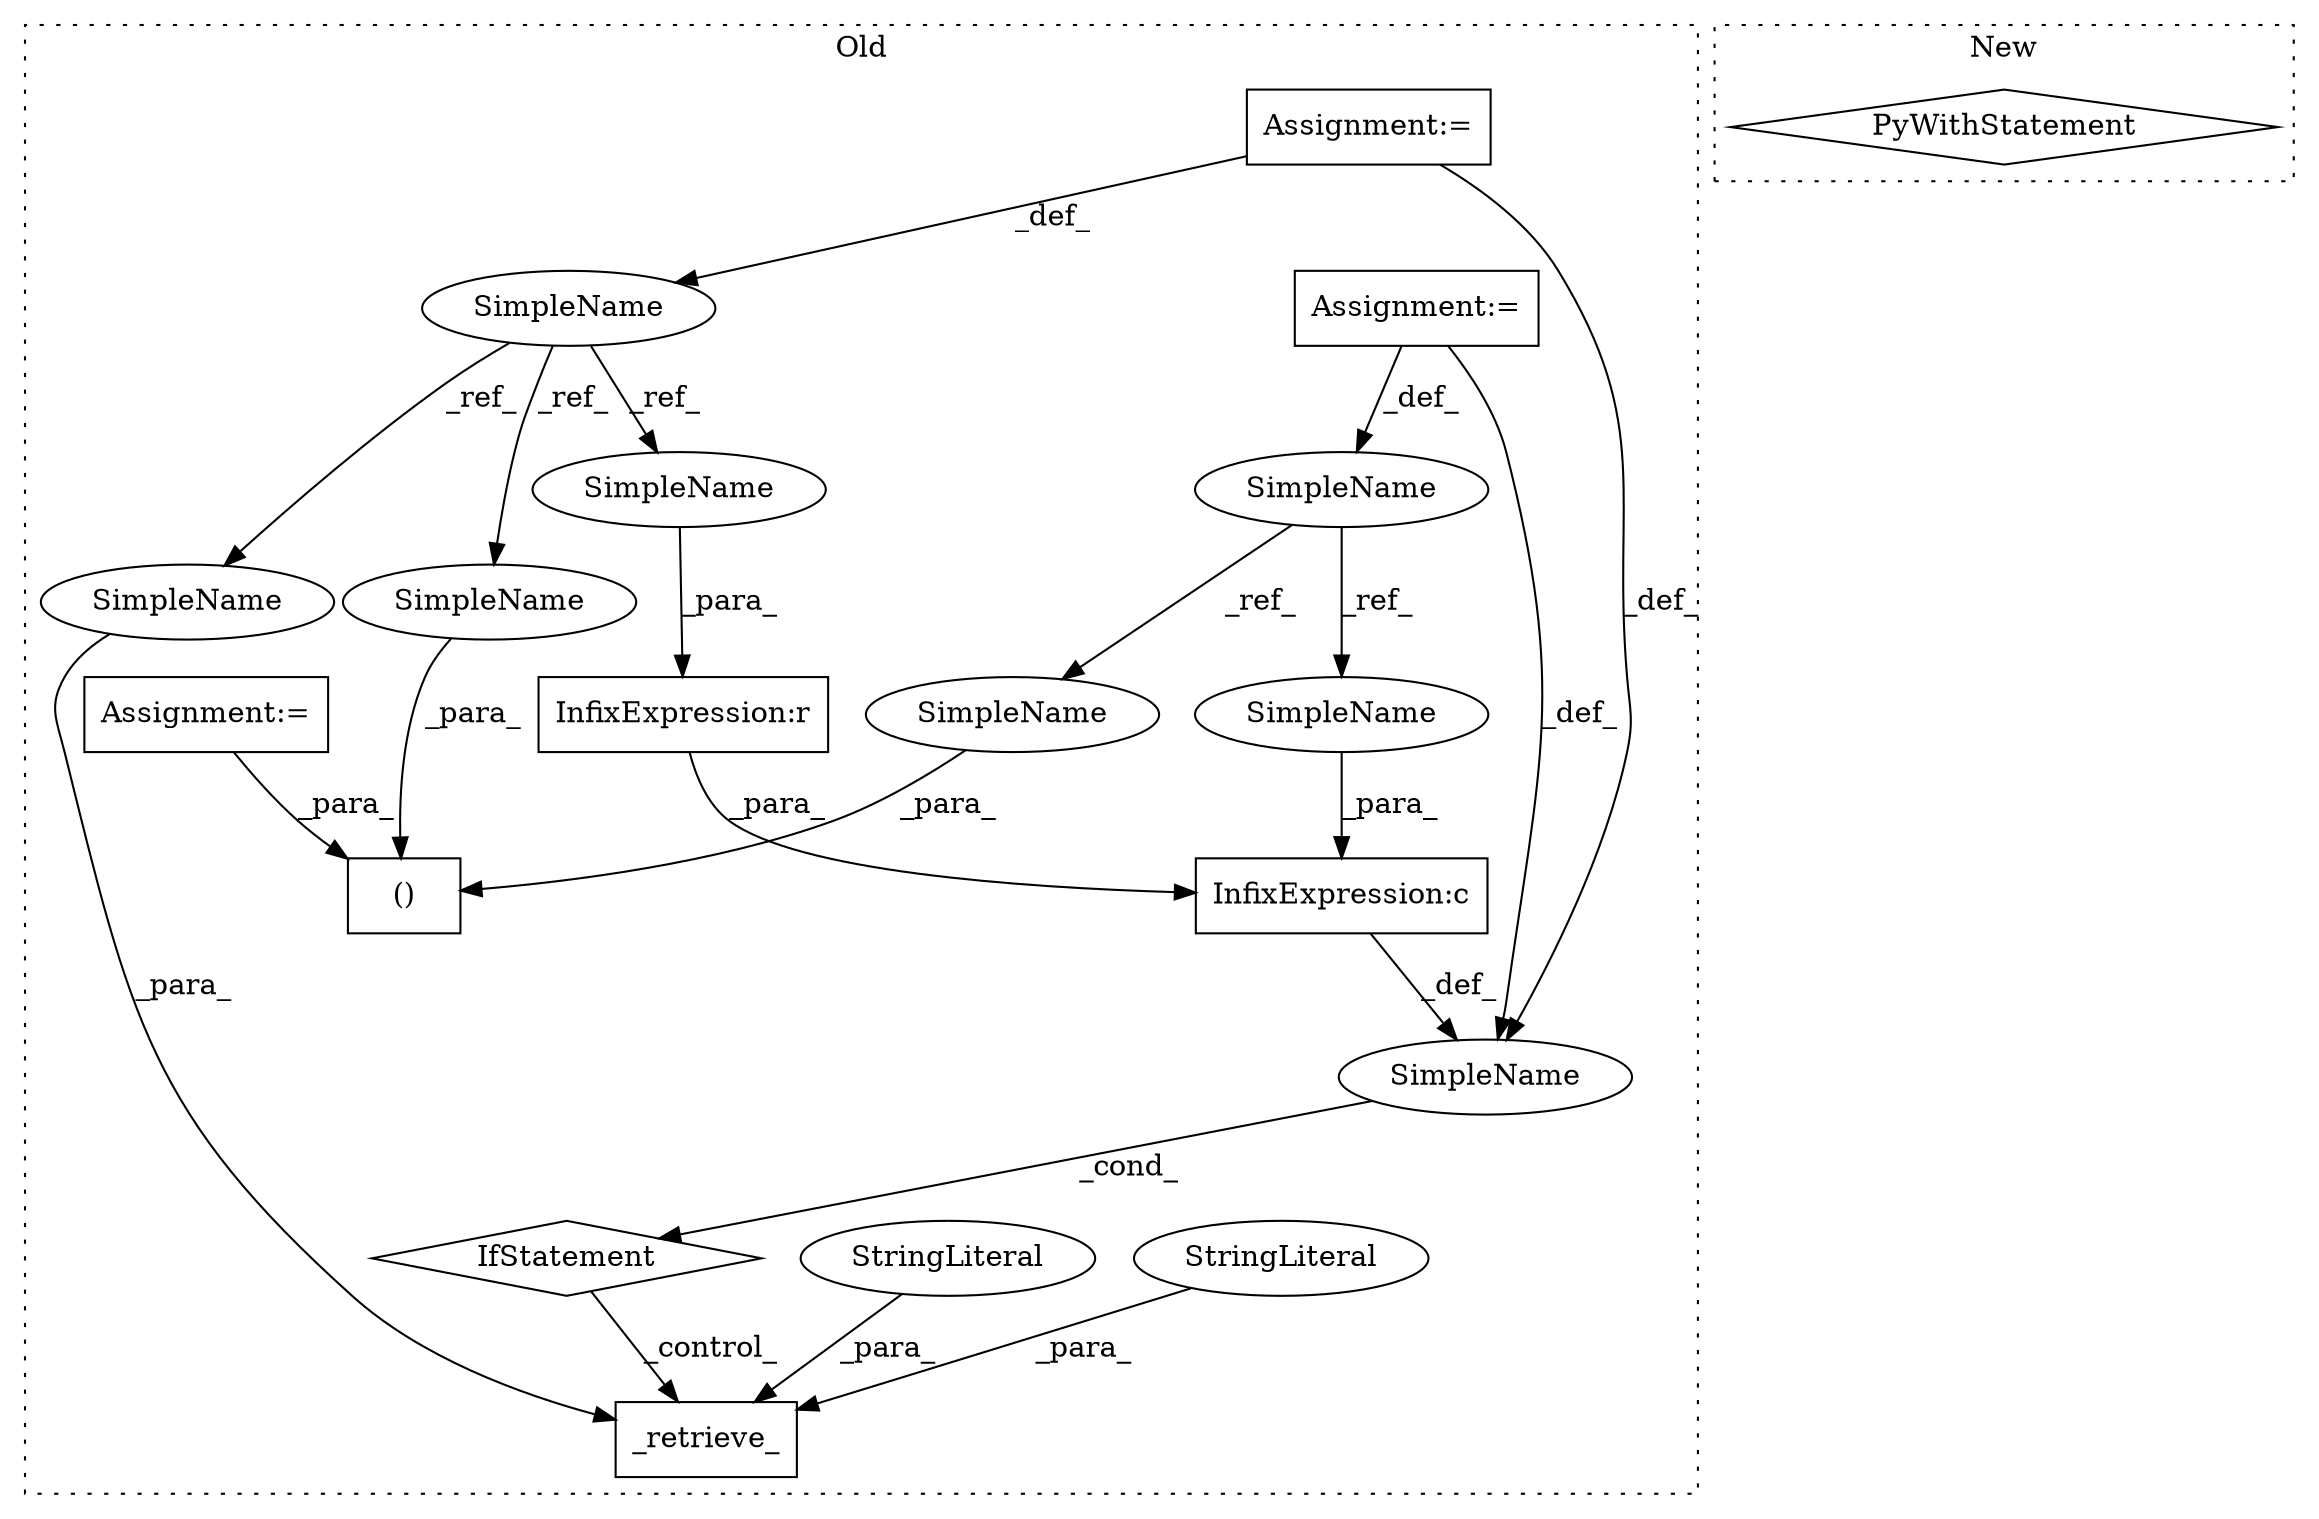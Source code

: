 digraph G {
subgraph cluster0 {
1 [label="_retrieve_" a="32" s="33295,33345" l="11,1" shape="box"];
3 [label="InfixExpression:c" a="27" s="33266" l="4" shape="box"];
4 [label="StringLiteral" a="45" s="33325" l="7" shape="ellipse"];
5 [label="StringLiteral" a="45" s="33306" l="18" shape="ellipse"];
6 [label="SimpleName" a="42" s="30755" l="12" shape="ellipse"];
7 [label="InfixExpression:r" a="27" s="33257" l="4" shape="box"];
8 [label="()" a="106" s="30802" l="57" shape="box"];
9 [label="SimpleName" a="42" s="30650" l="10" shape="ellipse"];
10 [label="SimpleName" a="42" s="" l="" shape="ellipse"];
11 [label="IfStatement" a="25" s="33240,33280" l="4,2" shape="diamond"];
12 [label="Assignment:=" a="7" s="30650" l="10" shape="box"];
13 [label="Assignment:=" a="7" s="30755" l="12" shape="box"];
14 [label="Assignment:=" a="7" s="30736" l="9" shape="box"];
15 [label="SimpleName" a="42" s="30802" l="12" shape="ellipse"];
16 [label="SimpleName" a="42" s="33333" l="12" shape="ellipse"];
17 [label="SimpleName" a="42" s="33245" l="12" shape="ellipse"];
18 [label="SimpleName" a="42" s="33270" l="10" shape="ellipse"];
19 [label="SimpleName" a="42" s="30849" l="10" shape="ellipse"];
label = "Old";
style="dotted";
}
subgraph cluster1 {
2 [label="PyWithStatement" a="104" s="30769,30819" l="10,2" shape="diamond"];
label = "New";
style="dotted";
}
3 -> 10 [label="_def_"];
4 -> 1 [label="_para_"];
5 -> 1 [label="_para_"];
6 -> 16 [label="_ref_"];
6 -> 17 [label="_ref_"];
6 -> 15 [label="_ref_"];
7 -> 3 [label="_para_"];
9 -> 19 [label="_ref_"];
9 -> 18 [label="_ref_"];
10 -> 11 [label="_cond_"];
11 -> 1 [label="_control_"];
12 -> 10 [label="_def_"];
12 -> 9 [label="_def_"];
13 -> 10 [label="_def_"];
13 -> 6 [label="_def_"];
14 -> 8 [label="_para_"];
15 -> 8 [label="_para_"];
16 -> 1 [label="_para_"];
17 -> 7 [label="_para_"];
18 -> 3 [label="_para_"];
19 -> 8 [label="_para_"];
}